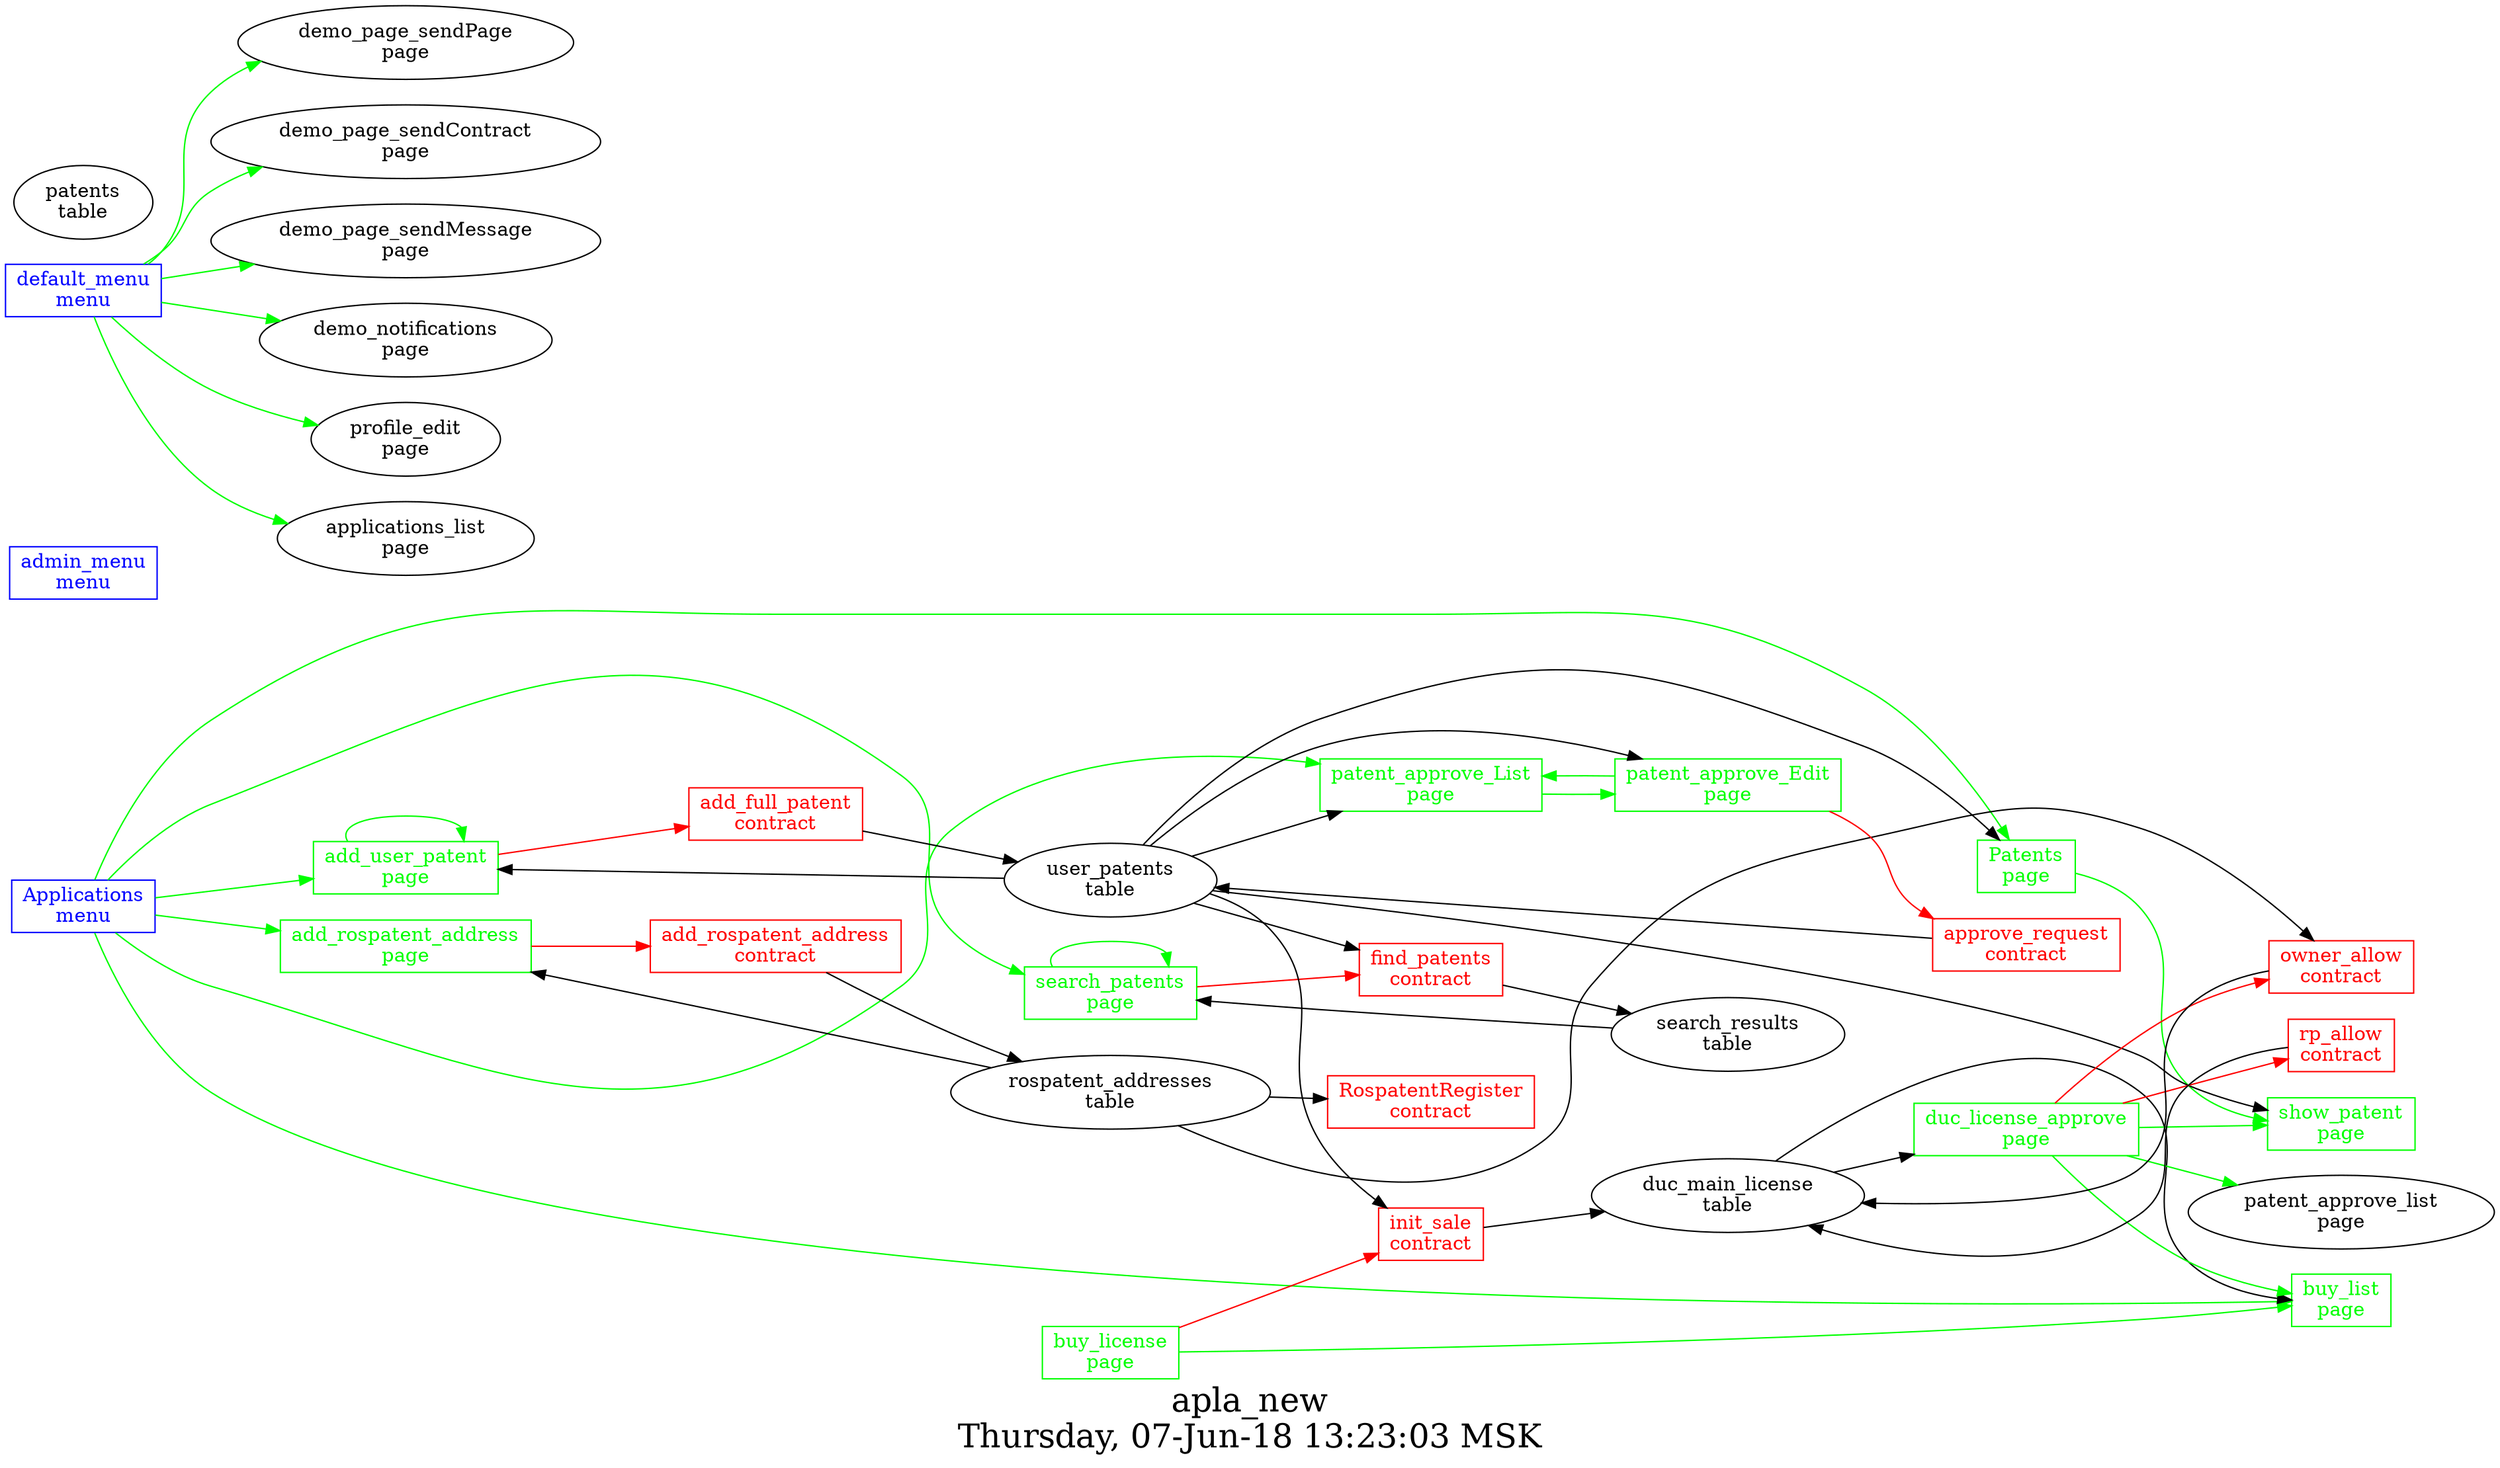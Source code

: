 digraph G {
graph [
  fontsize="24";
  label="apla_new\nThursday, 07-Jun-18 13:23:03 MSK";
  nojustify=true;
  ordering=out;
  rankdir=LR;
  size="30";
];
"Applications\nmenu" -> "Patents\npage"  [ color=green ]
"Applications\nmenu" -> "search_patents\npage"  [ color=green ]
"Applications\nmenu" -> "add_user_patent\npage"  [ color=green ]
"Applications\nmenu" -> "add_rospatent_address\npage"  [ color=green ]
"Applications\nmenu" -> "patent_approve_List\npage"  [ color=green ]
"Applications\nmenu" -> "buy_list\npage"  [ color=green ]
"Applications\nmenu" [color=blue, fontcolor=blue, group=menus, shape=record];
"admin_menu\nmenu" [color=blue, fontcolor=blue, group=menus, shape=record];
"default_menu\nmenu" -> "demo_page_sendPage\npage"  [ color=green ]
"default_menu\nmenu" -> "demo_page_sendContract\npage"  [ color=green ]
"default_menu\nmenu" -> "demo_page_sendMessage\npage"  [ color=green ]
"default_menu\nmenu" -> "demo_notifications\npage"  [ color=green ]
"default_menu\nmenu" -> "profile_edit\npage"  [ color=green ]
"default_menu\nmenu" -> "applications_list\npage"  [ color=green ]
"default_menu\nmenu" [color=blue, fontcolor=blue, group=menus, shape=record];
"user_patents\ntable" -> "Patents\npage"
"Patents\npage" -> "show_patent\npage"  [ color=green ]
"Patents\npage" [color=green, fontcolor=green, group=pages, shape=record];
"add_rospatent_address\npage" -> "add_rospatent_address\ncontract"  [ color=red ]
"rospatent_addresses\ntable" -> "add_rospatent_address\npage"
"add_rospatent_address\npage" [color=green, fontcolor=green, group=pages, shape=record];
"add_user_patent\npage" -> "add_full_patent\ncontract"  [ color=red ]
"user_patents\ntable" -> "add_user_patent\npage"
"add_user_patent\npage" -> "add_user_patent\npage"  [ color=green ]
"add_user_patent\npage" [color=green, fontcolor=green, group=pages, shape=record];
"buy_license\npage" -> "init_sale\ncontract"  [ color=red ]
"buy_license\npage" -> "buy_list\npage"  [ color=green ]
"buy_license\npage" [color=green, fontcolor=green, group=pages, shape=record];
"duc_main_license\ntable" -> "buy_list\npage"
"buy_list\npage" [color=green, fontcolor=green, group=pages, shape=record];
"duc_license_approve\npage" -> "owner_allow\ncontract"  [ color=red ]
"duc_license_approve\npage" -> "rp_allow\ncontract"  [ color=red ]
"duc_main_license\ntable" -> "duc_license_approve\npage"
"duc_license_approve\npage" -> "show_patent\npage"  [ color=green ]
"duc_license_approve\npage" -> "patent_approve_list\npage"  [ color=green ]
"duc_license_approve\npage" -> "buy_list\npage"  [ color=green ]
"duc_license_approve\npage" [color=green, fontcolor=green, group=pages, shape=record];
"patent_approve_Edit\npage" -> "approve_request\ncontract"  [ color=red ]
"user_patents\ntable" -> "patent_approve_Edit\npage"
"patent_approve_Edit\npage" -> "patent_approve_List\npage"  [ color=green ]
"patent_approve_Edit\npage" [color=green, fontcolor=green, group=pages, shape=record];
"user_patents\ntable" -> "patent_approve_List\npage"
"patent_approve_List\npage" -> "patent_approve_Edit\npage"  [ color=green ]
"patent_approve_List\npage" [color=green, fontcolor=green, group=pages, shape=record];
"search_patents\npage" -> "find_patents\ncontract"  [ color=red ]
"search_results\ntable" -> "search_patents\npage"
"search_patents\npage" -> "search_patents\npage"  [ color=green ]
"search_patents\npage" [color=green, fontcolor=green, group=pages, shape=record];
"user_patents\ntable" -> "show_patent\npage"
"show_patent\npage" [color=green, fontcolor=green, group=pages, shape=record];
"rospatent_addresses\ntable" -> "RospatentRegister\ncontract"
"RospatentRegister\ncontract" [color=red, fontcolor=red, group=contracts, shape=record];
"add_full_patent\ncontract" -> "user_patents\ntable"  [ color="" ]
"add_full_patent\ncontract" [color=red, fontcolor=red, group=contracts, shape=record];
"add_rospatent_address\ncontract" -> "rospatent_addresses\ntable"  [ color="" ]
"add_rospatent_address\ncontract" [color=red, fontcolor=red, group=contracts, shape=record];
"approve_request\ncontract" -> "user_patents\ntable"  [ color="" ]
"approve_request\ncontract" [color=red, fontcolor=red, group=contracts, shape=record];
"find_patents\ncontract" -> "search_results\ntable"  [ color="" ]
"user_patents\ntable" -> "find_patents\ncontract"
"find_patents\ncontract" [color=red, fontcolor=red, group=contracts, shape=record];
"init_sale\ncontract" -> "duc_main_license\ntable"  [ color="" ]
"user_patents\ntable" -> "init_sale\ncontract"
"init_sale\ncontract" [color=red, fontcolor=red, group=contracts, shape=record];
"owner_allow\ncontract" -> "duc_main_license\ntable"  [ color="" ]
"rospatent_addresses\ntable" -> "owner_allow\ncontract"
"owner_allow\ncontract" [color=red, fontcolor=red, group=contracts, shape=record];
"rp_allow\ncontract" -> "duc_main_license\ntable"  [ color="" ]
"rp_allow\ncontract" [color=red, fontcolor=red, group=contracts, shape=record];
"duc_main_license\ntable" [color="", fontcolor="", group=tables, shape=""];
"patents\ntable" [color="", fontcolor="", group=tables, shape=""];
"rospatent_addresses\ntable" [color="", fontcolor="", group=tables, shape=""];
"search_results\ntable" [color="", fontcolor="", group=tables, shape=""];
"user_patents\ntable" [color="", fontcolor="", group=tables, shape=""];
}
